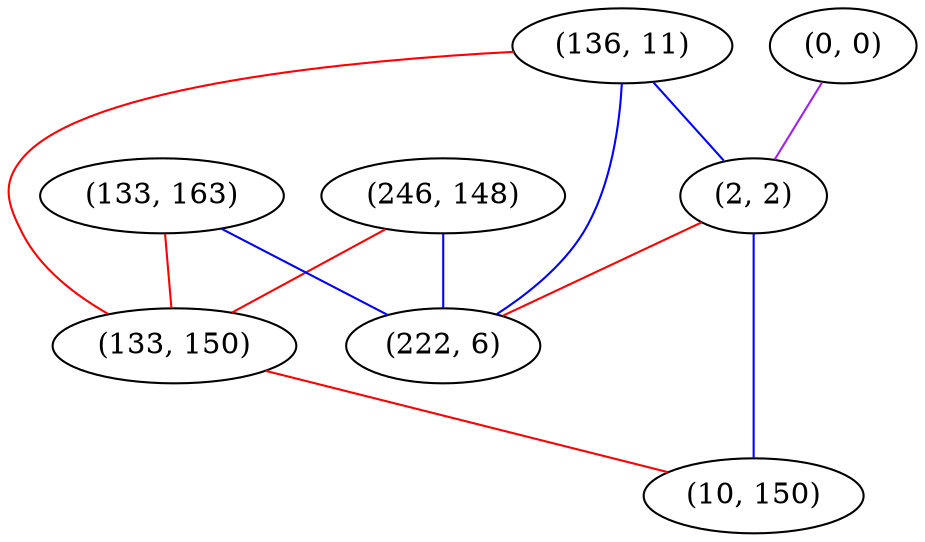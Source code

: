 graph "" {
"(246, 148)";
"(0, 0)";
"(136, 11)";
"(133, 163)";
"(2, 2)";
"(133, 150)";
"(10, 150)";
"(222, 6)";
"(246, 148)" -- "(133, 150)"  [color=red, key=0, weight=1];
"(246, 148)" -- "(222, 6)"  [color=blue, key=0, weight=3];
"(0, 0)" -- "(2, 2)"  [color=purple, key=0, weight=4];
"(136, 11)" -- "(133, 150)"  [color=red, key=0, weight=1];
"(136, 11)" -- "(222, 6)"  [color=blue, key=0, weight=3];
"(136, 11)" -- "(2, 2)"  [color=blue, key=0, weight=3];
"(133, 163)" -- "(133, 150)"  [color=red, key=0, weight=1];
"(133, 163)" -- "(222, 6)"  [color=blue, key=0, weight=3];
"(2, 2)" -- "(10, 150)"  [color=blue, key=0, weight=3];
"(2, 2)" -- "(222, 6)"  [color=red, key=0, weight=1];
"(133, 150)" -- "(10, 150)"  [color=red, key=0, weight=1];
}
